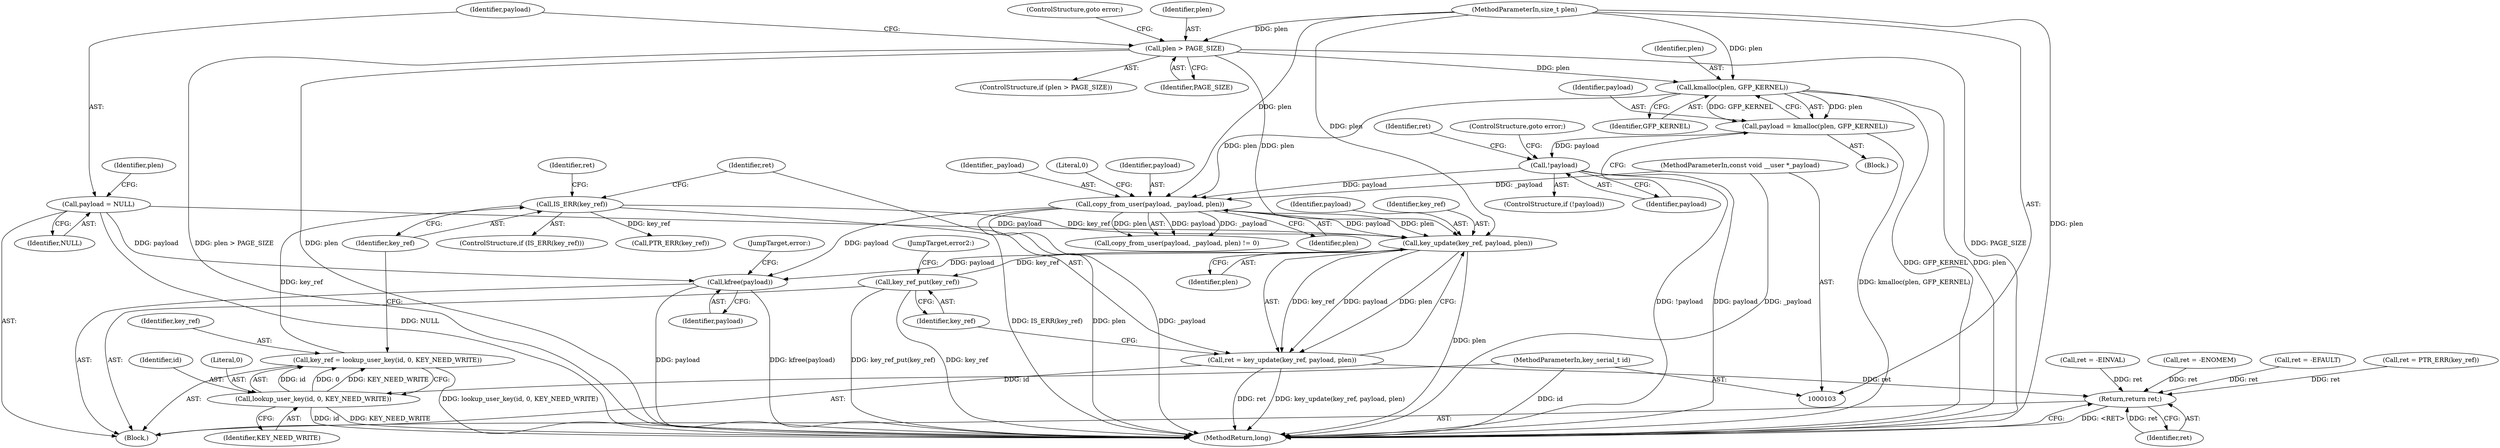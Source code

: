 digraph "0_linux_5649645d725c73df4302428ee4e02c869248b4c5_0@API" {
"1000168" [label="(Call,key_update(key_ref, payload, plen))"];
"1000158" [label="(Call,IS_ERR(key_ref))"];
"1000151" [label="(Call,key_ref = lookup_user_key(id, 0, KEY_NEED_WRITE))"];
"1000153" [label="(Call,lookup_user_key(id, 0, KEY_NEED_WRITE))"];
"1000104" [label="(MethodParameterIn,key_serial_t id)"];
"1000120" [label="(Call,payload = NULL)"];
"1000145" [label="(Call,copy_from_user(payload, _payload, plen))"];
"1000136" [label="(Call,!payload)"];
"1000130" [label="(Call,payload = kmalloc(plen, GFP_KERNEL))"];
"1000132" [label="(Call,kmalloc(plen, GFP_KERNEL))"];
"1000116" [label="(Call,plen > PAGE_SIZE)"];
"1000106" [label="(MethodParameterIn,size_t plen)"];
"1000105" [label="(MethodParameterIn,const void __user *_payload)"];
"1000166" [label="(Call,ret = key_update(key_ref, payload, plen))"];
"1000178" [label="(Return,return ret;)"];
"1000172" [label="(Call,key_ref_put(key_ref))"];
"1000175" [label="(Call,kfree(payload))"];
"1000175" [label="(Call,kfree(payload))"];
"1000157" [label="(ControlStructure,if (IS_ERR(key_ref)))"];
"1000154" [label="(Identifier,id)"];
"1000180" [label="(MethodReturn,long)"];
"1000162" [label="(Identifier,ret)"];
"1000117" [label="(Identifier,plen)"];
"1000138" [label="(ControlStructure,goto error;)"];
"1000119" [label="(ControlStructure,goto error;)"];
"1000105" [label="(MethodParameterIn,const void __user *_payload)"];
"1000140" [label="(Identifier,ret)"];
"1000153" [label="(Call,lookup_user_key(id, 0, KEY_NEED_WRITE))"];
"1000168" [label="(Call,key_update(key_ref, payload, plen))"];
"1000156" [label="(Identifier,KEY_NEED_WRITE)"];
"1000115" [label="(ControlStructure,if (plen > PAGE_SIZE))"];
"1000163" [label="(Call,PTR_ERR(key_ref))"];
"1000155" [label="(Literal,0)"];
"1000118" [label="(Identifier,PAGE_SIZE)"];
"1000136" [label="(Call,!payload)"];
"1000173" [label="(Identifier,key_ref)"];
"1000170" [label="(Identifier,payload)"];
"1000161" [label="(Call,ret = PTR_ERR(key_ref))"];
"1000135" [label="(ControlStructure,if (!payload))"];
"1000176" [label="(Identifier,payload)"];
"1000177" [label="(JumpTarget,error:)"];
"1000151" [label="(Call,key_ref = lookup_user_key(id, 0, KEY_NEED_WRITE))"];
"1000124" [label="(Identifier,plen)"];
"1000147" [label="(Identifier,_payload)"];
"1000111" [label="(Call,ret = -EINVAL)"];
"1000169" [label="(Identifier,key_ref)"];
"1000174" [label="(JumpTarget,error2:)"];
"1000106" [label="(MethodParameterIn,size_t plen)"];
"1000131" [label="(Identifier,payload)"];
"1000133" [label="(Identifier,plen)"];
"1000107" [label="(Block,)"];
"1000134" [label="(Identifier,GFP_KERNEL)"];
"1000145" [label="(Call,copy_from_user(payload, _payload, plen))"];
"1000149" [label="(Literal,0)"];
"1000104" [label="(MethodParameterIn,key_serial_t id)"];
"1000122" [label="(Identifier,NULL)"];
"1000152" [label="(Identifier,key_ref)"];
"1000126" [label="(Call,ret = -ENOMEM)"];
"1000178" [label="(Return,return ret;)"];
"1000132" [label="(Call,kmalloc(plen, GFP_KERNEL))"];
"1000158" [label="(Call,IS_ERR(key_ref))"];
"1000116" [label="(Call,plen > PAGE_SIZE)"];
"1000125" [label="(Block,)"];
"1000139" [label="(Call,ret = -EFAULT)"];
"1000120" [label="(Call,payload = NULL)"];
"1000167" [label="(Identifier,ret)"];
"1000137" [label="(Identifier,payload)"];
"1000148" [label="(Identifier,plen)"];
"1000171" [label="(Identifier,plen)"];
"1000146" [label="(Identifier,payload)"];
"1000130" [label="(Call,payload = kmalloc(plen, GFP_KERNEL))"];
"1000166" [label="(Call,ret = key_update(key_ref, payload, plen))"];
"1000159" [label="(Identifier,key_ref)"];
"1000121" [label="(Identifier,payload)"];
"1000179" [label="(Identifier,ret)"];
"1000172" [label="(Call,key_ref_put(key_ref))"];
"1000144" [label="(Call,copy_from_user(payload, _payload, plen) != 0)"];
"1000168" -> "1000166"  [label="AST: "];
"1000168" -> "1000171"  [label="CFG: "];
"1000169" -> "1000168"  [label="AST: "];
"1000170" -> "1000168"  [label="AST: "];
"1000171" -> "1000168"  [label="AST: "];
"1000166" -> "1000168"  [label="CFG: "];
"1000168" -> "1000180"  [label="DDG: plen"];
"1000168" -> "1000166"  [label="DDG: key_ref"];
"1000168" -> "1000166"  [label="DDG: payload"];
"1000168" -> "1000166"  [label="DDG: plen"];
"1000158" -> "1000168"  [label="DDG: key_ref"];
"1000120" -> "1000168"  [label="DDG: payload"];
"1000145" -> "1000168"  [label="DDG: payload"];
"1000145" -> "1000168"  [label="DDG: plen"];
"1000116" -> "1000168"  [label="DDG: plen"];
"1000106" -> "1000168"  [label="DDG: plen"];
"1000168" -> "1000172"  [label="DDG: key_ref"];
"1000168" -> "1000175"  [label="DDG: payload"];
"1000158" -> "1000157"  [label="AST: "];
"1000158" -> "1000159"  [label="CFG: "];
"1000159" -> "1000158"  [label="AST: "];
"1000162" -> "1000158"  [label="CFG: "];
"1000167" -> "1000158"  [label="CFG: "];
"1000158" -> "1000180"  [label="DDG: IS_ERR(key_ref)"];
"1000151" -> "1000158"  [label="DDG: key_ref"];
"1000158" -> "1000163"  [label="DDG: key_ref"];
"1000151" -> "1000107"  [label="AST: "];
"1000151" -> "1000153"  [label="CFG: "];
"1000152" -> "1000151"  [label="AST: "];
"1000153" -> "1000151"  [label="AST: "];
"1000159" -> "1000151"  [label="CFG: "];
"1000151" -> "1000180"  [label="DDG: lookup_user_key(id, 0, KEY_NEED_WRITE)"];
"1000153" -> "1000151"  [label="DDG: id"];
"1000153" -> "1000151"  [label="DDG: 0"];
"1000153" -> "1000151"  [label="DDG: KEY_NEED_WRITE"];
"1000153" -> "1000156"  [label="CFG: "];
"1000154" -> "1000153"  [label="AST: "];
"1000155" -> "1000153"  [label="AST: "];
"1000156" -> "1000153"  [label="AST: "];
"1000153" -> "1000180"  [label="DDG: id"];
"1000153" -> "1000180"  [label="DDG: KEY_NEED_WRITE"];
"1000104" -> "1000153"  [label="DDG: id"];
"1000104" -> "1000103"  [label="AST: "];
"1000104" -> "1000180"  [label="DDG: id"];
"1000120" -> "1000107"  [label="AST: "];
"1000120" -> "1000122"  [label="CFG: "];
"1000121" -> "1000120"  [label="AST: "];
"1000122" -> "1000120"  [label="AST: "];
"1000124" -> "1000120"  [label="CFG: "];
"1000120" -> "1000180"  [label="DDG: NULL"];
"1000120" -> "1000175"  [label="DDG: payload"];
"1000145" -> "1000144"  [label="AST: "];
"1000145" -> "1000148"  [label="CFG: "];
"1000146" -> "1000145"  [label="AST: "];
"1000147" -> "1000145"  [label="AST: "];
"1000148" -> "1000145"  [label="AST: "];
"1000149" -> "1000145"  [label="CFG: "];
"1000145" -> "1000180"  [label="DDG: plen"];
"1000145" -> "1000180"  [label="DDG: _payload"];
"1000145" -> "1000144"  [label="DDG: payload"];
"1000145" -> "1000144"  [label="DDG: _payload"];
"1000145" -> "1000144"  [label="DDG: plen"];
"1000136" -> "1000145"  [label="DDG: payload"];
"1000105" -> "1000145"  [label="DDG: _payload"];
"1000132" -> "1000145"  [label="DDG: plen"];
"1000106" -> "1000145"  [label="DDG: plen"];
"1000145" -> "1000175"  [label="DDG: payload"];
"1000136" -> "1000135"  [label="AST: "];
"1000136" -> "1000137"  [label="CFG: "];
"1000137" -> "1000136"  [label="AST: "];
"1000138" -> "1000136"  [label="CFG: "];
"1000140" -> "1000136"  [label="CFG: "];
"1000136" -> "1000180"  [label="DDG: !payload"];
"1000136" -> "1000180"  [label="DDG: payload"];
"1000130" -> "1000136"  [label="DDG: payload"];
"1000130" -> "1000125"  [label="AST: "];
"1000130" -> "1000132"  [label="CFG: "];
"1000131" -> "1000130"  [label="AST: "];
"1000132" -> "1000130"  [label="AST: "];
"1000137" -> "1000130"  [label="CFG: "];
"1000130" -> "1000180"  [label="DDG: kmalloc(plen, GFP_KERNEL)"];
"1000132" -> "1000130"  [label="DDG: plen"];
"1000132" -> "1000130"  [label="DDG: GFP_KERNEL"];
"1000132" -> "1000134"  [label="CFG: "];
"1000133" -> "1000132"  [label="AST: "];
"1000134" -> "1000132"  [label="AST: "];
"1000132" -> "1000180"  [label="DDG: GFP_KERNEL"];
"1000132" -> "1000180"  [label="DDG: plen"];
"1000116" -> "1000132"  [label="DDG: plen"];
"1000106" -> "1000132"  [label="DDG: plen"];
"1000116" -> "1000115"  [label="AST: "];
"1000116" -> "1000118"  [label="CFG: "];
"1000117" -> "1000116"  [label="AST: "];
"1000118" -> "1000116"  [label="AST: "];
"1000119" -> "1000116"  [label="CFG: "];
"1000121" -> "1000116"  [label="CFG: "];
"1000116" -> "1000180"  [label="DDG: plen"];
"1000116" -> "1000180"  [label="DDG: PAGE_SIZE"];
"1000116" -> "1000180"  [label="DDG: plen > PAGE_SIZE"];
"1000106" -> "1000116"  [label="DDG: plen"];
"1000106" -> "1000103"  [label="AST: "];
"1000106" -> "1000180"  [label="DDG: plen"];
"1000105" -> "1000103"  [label="AST: "];
"1000105" -> "1000180"  [label="DDG: _payload"];
"1000166" -> "1000107"  [label="AST: "];
"1000167" -> "1000166"  [label="AST: "];
"1000173" -> "1000166"  [label="CFG: "];
"1000166" -> "1000180"  [label="DDG: key_update(key_ref, payload, plen)"];
"1000166" -> "1000180"  [label="DDG: ret"];
"1000166" -> "1000178"  [label="DDG: ret"];
"1000178" -> "1000107"  [label="AST: "];
"1000178" -> "1000179"  [label="CFG: "];
"1000179" -> "1000178"  [label="AST: "];
"1000180" -> "1000178"  [label="CFG: "];
"1000178" -> "1000180"  [label="DDG: <RET>"];
"1000179" -> "1000178"  [label="DDG: ret"];
"1000139" -> "1000178"  [label="DDG: ret"];
"1000126" -> "1000178"  [label="DDG: ret"];
"1000111" -> "1000178"  [label="DDG: ret"];
"1000161" -> "1000178"  [label="DDG: ret"];
"1000172" -> "1000107"  [label="AST: "];
"1000172" -> "1000173"  [label="CFG: "];
"1000173" -> "1000172"  [label="AST: "];
"1000174" -> "1000172"  [label="CFG: "];
"1000172" -> "1000180"  [label="DDG: key_ref_put(key_ref)"];
"1000172" -> "1000180"  [label="DDG: key_ref"];
"1000175" -> "1000107"  [label="AST: "];
"1000175" -> "1000176"  [label="CFG: "];
"1000176" -> "1000175"  [label="AST: "];
"1000177" -> "1000175"  [label="CFG: "];
"1000175" -> "1000180"  [label="DDG: payload"];
"1000175" -> "1000180"  [label="DDG: kfree(payload)"];
}
